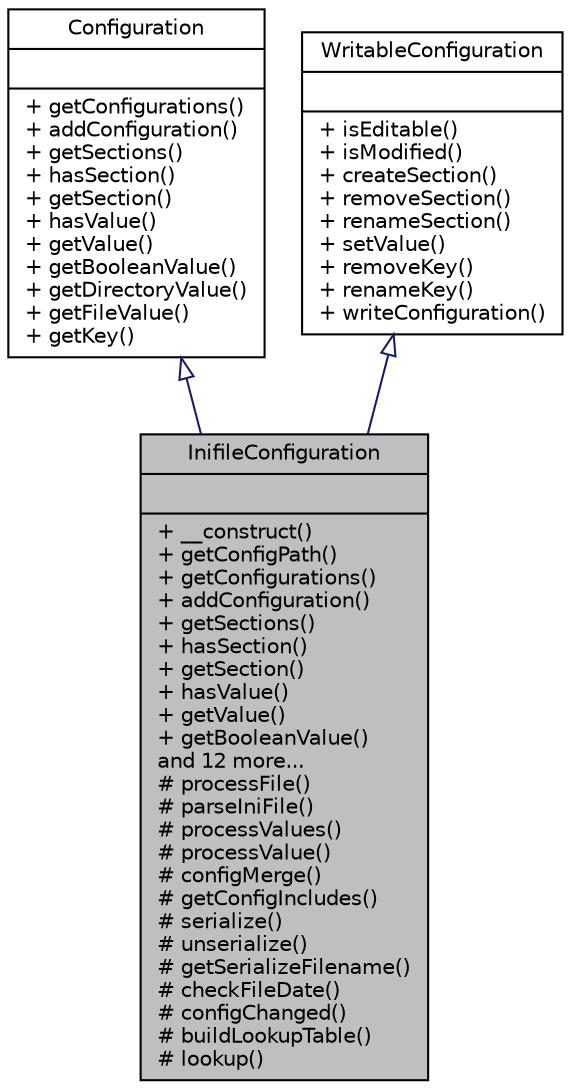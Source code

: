 digraph "InifileConfiguration"
{
  edge [fontname="Helvetica",fontsize="10",labelfontname="Helvetica",labelfontsize="10"];
  node [fontname="Helvetica",fontsize="10",shape=record];
  Node0 [label="{InifileConfiguration\n||+ __construct()\l+ getConfigPath()\l+ getConfigurations()\l+ addConfiguration()\l+ getSections()\l+ hasSection()\l+ getSection()\l+ hasValue()\l+ getValue()\l+ getBooleanValue()\land 12 more...\l# processFile()\l# parseIniFile()\l# processValues()\l# processValue()\l# configMerge()\l# getConfigIncludes()\l# serialize()\l# unserialize()\l# getSerializeFilename()\l# checkFileDate()\l# configChanged()\l# buildLookupTable()\l# lookup()\l}",height=0.2,width=0.4,color="black", fillcolor="grey75", style="filled", fontcolor="black"];
  Node1 -> Node0 [dir="back",color="midnightblue",fontsize="10",style="solid",arrowtail="onormal",fontname="Helvetica"];
  Node1 [label="{Configuration\n||+ getConfigurations()\l+ addConfiguration()\l+ getSections()\l+ hasSection()\l+ getSection()\l+ hasValue()\l+ getValue()\l+ getBooleanValue()\l+ getDirectoryValue()\l+ getFileValue()\l+ getKey()\l}",height=0.2,width=0.4,color="black", fillcolor="white", style="filled",URL="$interfacewcmf_1_1lib_1_1config_1_1_configuration.html",tooltip="Implementations of Configuration give access to the application configuration. "];
  Node2 -> Node0 [dir="back",color="midnightblue",fontsize="10",style="solid",arrowtail="onormal",fontname="Helvetica"];
  Node2 [label="{WritableConfiguration\n||+ isEditable()\l+ isModified()\l+ createSection()\l+ removeSection()\l+ renameSection()\l+ setValue()\l+ removeKey()\l+ renameKey()\l+ writeConfiguration()\l}",height=0.2,width=0.4,color="black", fillcolor="white", style="filled",URL="$interfacewcmf_1_1lib_1_1config_1_1_writable_configuration.html",tooltip="Implementations of WritableConfiguration allow to change the whole or parts of the configuration and ..."];
}
